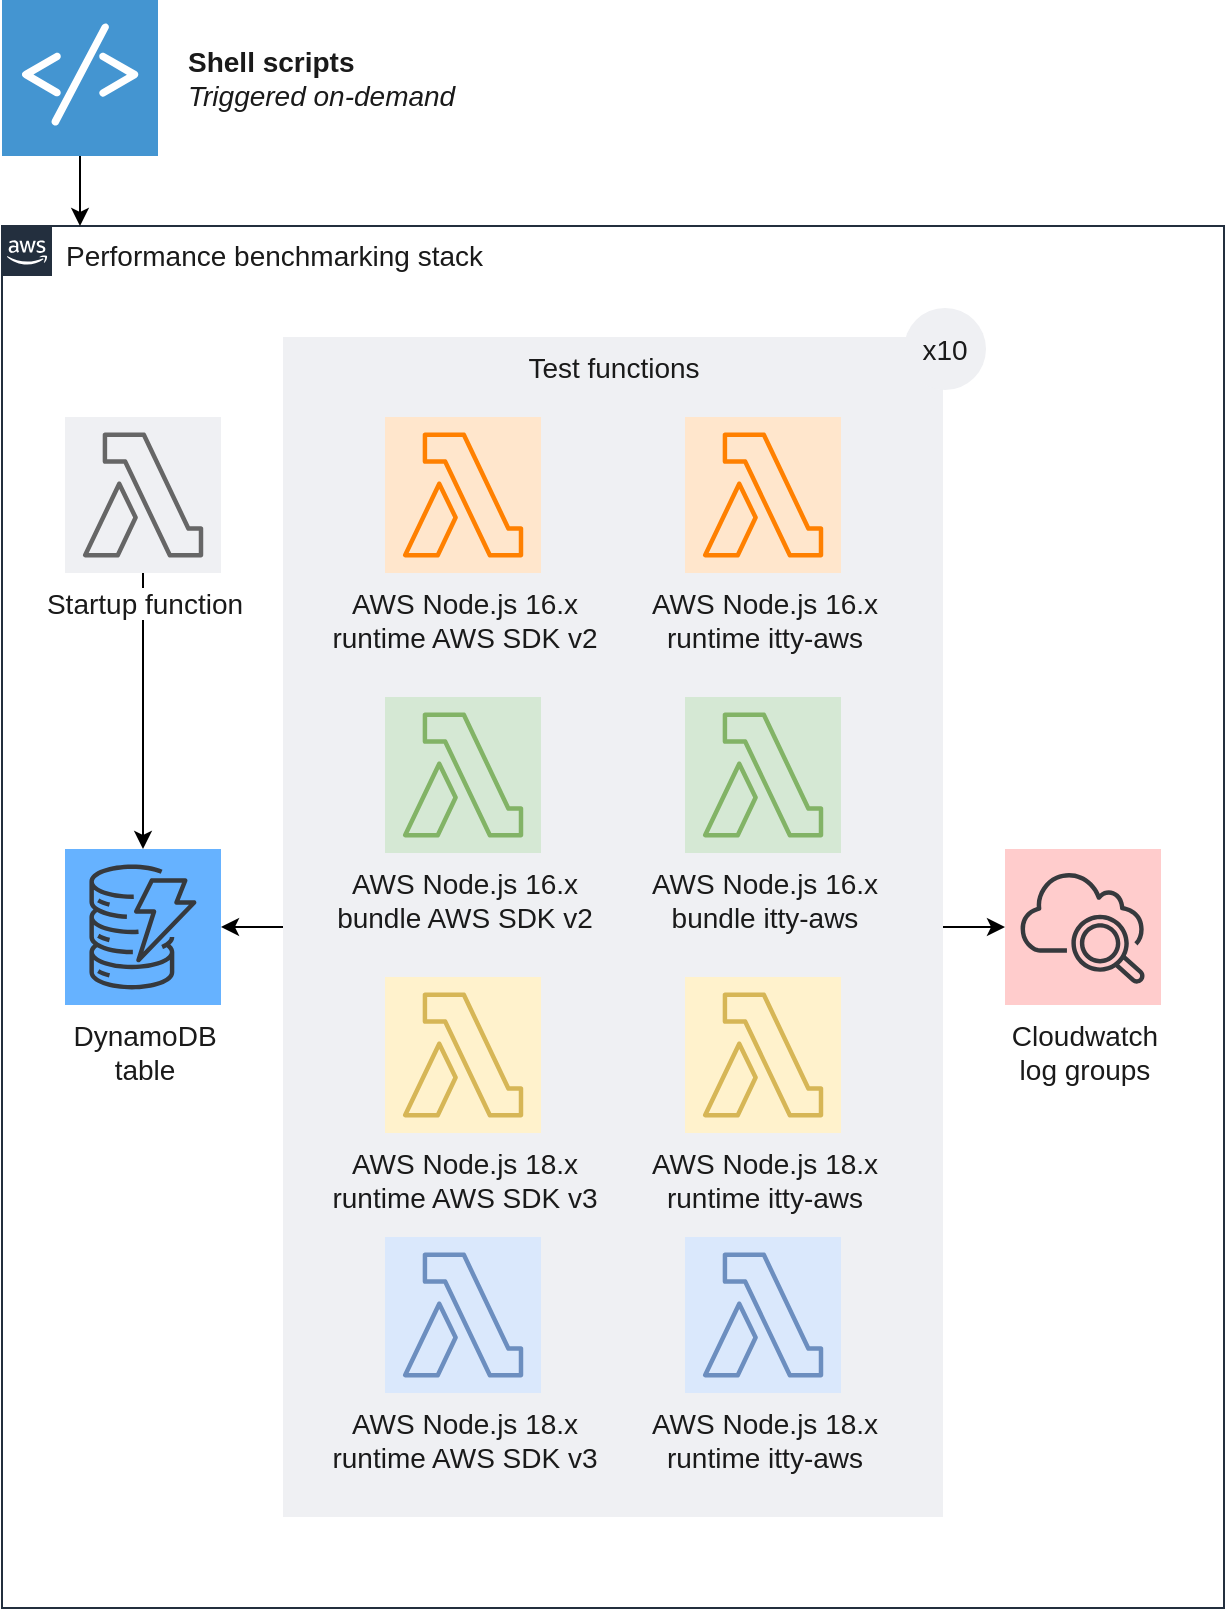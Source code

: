 <mxfile version="21.2.1" type="device">
  <diagram name="Page-1" id="Qb4si9DKm6sqV1uFfgCw">
    <mxGraphModel dx="1038" dy="608" grid="1" gridSize="10" guides="1" tooltips="1" connect="1" arrows="1" fold="1" page="1" pageScale="1" pageWidth="827" pageHeight="1169" math="0" shadow="0">
      <root>
        <mxCell id="0" />
        <mxCell id="1" parent="0" />
        <mxCell id="FsHsBDQIn4l1EdZyD_UW-1" value="Performance benchmarking stack" style="points=[[0,0],[0.25,0],[0.5,0],[0.75,0],[1,0],[1,0.25],[1,0.5],[1,0.75],[1,1],[0.75,1],[0.5,1],[0.25,1],[0,1],[0,0.75],[0,0.5],[0,0.25]];outlineConnect=0;gradientColor=none;html=1;whiteSpace=wrap;fontSize=14;fontStyle=0;container=1;pointerEvents=0;collapsible=0;recursiveResize=0;shape=mxgraph.aws4.group;grIcon=mxgraph.aws4.group_aws_cloud_alt;strokeColor=#232F3E;fillColor=none;verticalAlign=top;align=left;spacingLeft=30;fontColor=#1A1A1A;dashed=0;fontFamily=Helvetica;" parent="1" vertex="1">
          <mxGeometry x="109" y="149" width="611" height="691" as="geometry" />
        </mxCell>
        <mxCell id="FsHsBDQIn4l1EdZyD_UW-39" value="DynamoDB&lt;br style=&quot;font-size: 14px;&quot;&gt;table" style="sketch=0;points=[[0,0,0],[0.25,0,0],[0.5,0,0],[0.75,0,0],[1,0,0],[0,1,0],[0.25,1,0],[0.5,1,0],[0.75,1,0],[1,1,0],[0,0.25,0],[0,0.5,0],[0,0.75,0],[1,0.25,0],[1,0.5,0],[1,0.75,0]];outlineConnect=0;gradientDirection=north;fillColor=#66B2FF;strokeColor=#36393d;dashed=0;verticalLabelPosition=bottom;verticalAlign=top;align=center;html=1;fontSize=14;fontStyle=0;aspect=fixed;shape=mxgraph.aws4.resourceIcon;resIcon=mxgraph.aws4.dynamodb;fontColor=#1A1A1A;fontFamily=Helvetica;" parent="FsHsBDQIn4l1EdZyD_UW-1" vertex="1">
          <mxGeometry x="31.5" y="311.5" width="78" height="78" as="geometry" />
        </mxCell>
        <mxCell id="FsHsBDQIn4l1EdZyD_UW-37" value="Cloudwatch&lt;br style=&quot;font-size: 14px;&quot;&gt;log groups" style="sketch=0;points=[[0,0,0],[0.25,0,0],[0.5,0,0],[0.75,0,0],[1,0,0],[0,1,0],[0.25,1,0],[0.5,1,0],[0.75,1,0],[1,1,0],[0,0.25,0],[0,0.5,0],[0,0.75,0],[1,0.25,0],[1,0.5,0],[1,0.75,0]];points=[[0,0,0],[0.25,0,0],[0.5,0,0],[0.75,0,0],[1,0,0],[0,1,0],[0.25,1,0],[0.5,1,0],[0.75,1,0],[1,1,0],[0,0.25,0],[0,0.5,0],[0,0.75,0],[1,0.25,0],[1,0.5,0],[1,0.75,0]];outlineConnect=0;gradientDirection=north;fillColor=#ffcccc;strokeColor=#36393d;dashed=0;verticalLabelPosition=bottom;verticalAlign=top;align=center;html=1;fontSize=14;fontStyle=0;aspect=fixed;shape=mxgraph.aws4.resourceIcon;resIcon=mxgraph.aws4.cloudwatch_2;fontColor=#1A1A1A;fontFamily=Helvetica;" parent="FsHsBDQIn4l1EdZyD_UW-1" vertex="1">
          <mxGeometry x="501.5" y="311.5" width="78" height="78" as="geometry" />
        </mxCell>
        <mxCell id="GHo40EWA9UWkHOwxlpZK-27" style="edgeStyle=orthogonalEdgeStyle;rounded=0;orthogonalLoop=1;jettySize=auto;html=1;exitX=0;exitY=0.5;exitDx=0;exitDy=0;entryX=1;entryY=0.5;entryDx=0;entryDy=0;entryPerimeter=0;fontSize=14;fontColor=#1A1A1A;fontFamily=Helvetica;" parent="FsHsBDQIn4l1EdZyD_UW-1" source="GHo40EWA9UWkHOwxlpZK-15" target="FsHsBDQIn4l1EdZyD_UW-39" edge="1">
          <mxGeometry relative="1" as="geometry" />
        </mxCell>
        <mxCell id="GHo40EWA9UWkHOwxlpZK-28" style="edgeStyle=orthogonalEdgeStyle;rounded=0;orthogonalLoop=1;jettySize=auto;html=1;exitX=1;exitY=0.5;exitDx=0;exitDy=0;fontSize=14;fontColor=#1A1A1A;fontFamily=Helvetica;" parent="FsHsBDQIn4l1EdZyD_UW-1" source="GHo40EWA9UWkHOwxlpZK-15" target="FsHsBDQIn4l1EdZyD_UW-37" edge="1">
          <mxGeometry relative="1" as="geometry" />
        </mxCell>
        <mxCell id="GHo40EWA9UWkHOwxlpZK-15" value="Test functions" style="fillColor=#EFF0F3;strokeColor=none;dashed=0;verticalAlign=top;fontStyle=0;fontColor=#1A1A1A;whiteSpace=wrap;html=1;fontSize=14;fontFamily=Helvetica;" parent="FsHsBDQIn4l1EdZyD_UW-1" vertex="1">
          <mxGeometry x="140.5" y="55.5" width="330" height="590" as="geometry" />
        </mxCell>
        <mxCell id="GHo40EWA9UWkHOwxlpZK-16" value="AWS Node.js 16.x&lt;br style=&quot;font-size: 14px;&quot;&gt;runtime AWS SDK v2" style="sketch=0;points=[[0,0,0],[0.25,0,0],[0.5,0,0],[0.75,0,0],[1,0,0],[0,1,0],[0.25,1,0],[0.5,1,0],[0.75,1,0],[1,1,0],[0,0.25,0],[0,0.5,0],[0,0.75,0],[1,0.25,0],[1,0.5,0],[1,0.75,0]];outlineConnect=0;gradientDirection=north;fillColor=#ffe6cc;strokeColor=#FF8000;dashed=0;verticalLabelPosition=bottom;verticalAlign=top;align=center;html=1;fontSize=14;fontStyle=0;aspect=fixed;shape=mxgraph.aws4.resourceIcon;resIcon=mxgraph.aws4.lambda;fontColor=#1A1A1A;fontFamily=Helvetica;" parent="FsHsBDQIn4l1EdZyD_UW-1" vertex="1">
          <mxGeometry x="191.5" y="95.5" width="78" height="78" as="geometry" />
        </mxCell>
        <mxCell id="GHo40EWA9UWkHOwxlpZK-17" value="AWS Node.js 16.x&lt;br style=&quot;font-size: 14px;&quot;&gt;bundle AWS SDK v2" style="sketch=0;points=[[0,0,0],[0.25,0,0],[0.5,0,0],[0.75,0,0],[1,0,0],[0,1,0],[0.25,1,0],[0.5,1,0],[0.75,1,0],[1,1,0],[0,0.25,0],[0,0.5,0],[0,0.75,0],[1,0.25,0],[1,0.5,0],[1,0.75,0]];outlineConnect=0;gradientDirection=north;fillColor=#d5e8d4;strokeColor=#82b366;dashed=0;verticalLabelPosition=bottom;verticalAlign=top;align=center;html=1;fontSize=14;fontStyle=0;aspect=fixed;shape=mxgraph.aws4.resourceIcon;resIcon=mxgraph.aws4.lambda;fontColor=#1A1A1A;fontFamily=Helvetica;" parent="FsHsBDQIn4l1EdZyD_UW-1" vertex="1">
          <mxGeometry x="191.5" y="235.5" width="78" height="78" as="geometry" />
        </mxCell>
        <mxCell id="GHo40EWA9UWkHOwxlpZK-18" value="AWS Node.js 16.x&lt;br style=&quot;font-size: 14px;&quot;&gt;runtime itty-aws" style="sketch=0;points=[[0,0,0],[0.25,0,0],[0.5,0,0],[0.75,0,0],[1,0,0],[0,1,0],[0.25,1,0],[0.5,1,0],[0.75,1,0],[1,1,0],[0,0.25,0],[0,0.5,0],[0,0.75,0],[1,0.25,0],[1,0.5,0],[1,0.75,0]];outlineConnect=0;gradientDirection=north;fillColor=#ffe6cc;strokeColor=#FF8000;dashed=0;verticalLabelPosition=bottom;verticalAlign=top;align=center;html=1;fontSize=14;fontStyle=0;aspect=fixed;shape=mxgraph.aws4.resourceIcon;resIcon=mxgraph.aws4.lambda;fontColor=#1A1A1A;fontFamily=Helvetica;" parent="FsHsBDQIn4l1EdZyD_UW-1" vertex="1">
          <mxGeometry x="341.5" y="95.5" width="78" height="78" as="geometry" />
        </mxCell>
        <mxCell id="GHo40EWA9UWkHOwxlpZK-19" value="AWS Node.js 16.x&lt;br style=&quot;border-color: var(--border-color); font-size: 14px;&quot;&gt;bundle itty-aws" style="sketch=0;points=[[0,0,0],[0.25,0,0],[0.5,0,0],[0.75,0,0],[1,0,0],[0,1,0],[0.25,1,0],[0.5,1,0],[0.75,1,0],[1,1,0],[0,0.25,0],[0,0.5,0],[0,0.75,0],[1,0.25,0],[1,0.5,0],[1,0.75,0]];outlineConnect=0;gradientDirection=north;fillColor=#d5e8d4;strokeColor=#82b366;dashed=0;verticalLabelPosition=bottom;verticalAlign=top;align=center;html=1;fontSize=14;fontStyle=0;aspect=fixed;shape=mxgraph.aws4.resourceIcon;resIcon=mxgraph.aws4.lambda;fontColor=#1A1A1A;fontFamily=Helvetica;" parent="FsHsBDQIn4l1EdZyD_UW-1" vertex="1">
          <mxGeometry x="341.5" y="235.5" width="78" height="78" as="geometry" />
        </mxCell>
        <mxCell id="GHo40EWA9UWkHOwxlpZK-22" value="AWS Node.js 18.x&lt;br style=&quot;border-color: var(--border-color); font-size: 14px;&quot;&gt;&lt;span style=&quot;font-size: 14px;&quot;&gt;runtime AWS SDK v3&lt;/span&gt;" style="sketch=0;points=[[0,0,0],[0.25,0,0],[0.5,0,0],[0.75,0,0],[1,0,0],[0,1,0],[0.25,1,0],[0.5,1,0],[0.75,1,0],[1,1,0],[0,0.25,0],[0,0.5,0],[0,0.75,0],[1,0.25,0],[1,0.5,0],[1,0.75,0]];outlineConnect=0;gradientDirection=north;fillColor=#fff2cc;strokeColor=#d6b656;dashed=0;verticalLabelPosition=bottom;verticalAlign=top;align=center;html=1;fontSize=14;fontStyle=0;aspect=fixed;shape=mxgraph.aws4.resourceIcon;resIcon=mxgraph.aws4.lambda;fontColor=#1A1A1A;fontFamily=Helvetica;" parent="FsHsBDQIn4l1EdZyD_UW-1" vertex="1">
          <mxGeometry x="191.5" y="375.5" width="78" height="78" as="geometry" />
        </mxCell>
        <mxCell id="GHo40EWA9UWkHOwxlpZK-23" value="AWS Node.js 18.x&lt;br style=&quot;border-color: var(--border-color); font-size: 14px;&quot;&gt;&lt;span style=&quot;font-size: 14px;&quot;&gt;runtime itty-aws&lt;/span&gt;" style="sketch=0;points=[[0,0,0],[0.25,0,0],[0.5,0,0],[0.75,0,0],[1,0,0],[0,1,0],[0.25,1,0],[0.5,1,0],[0.75,1,0],[1,1,0],[0,0.25,0],[0,0.5,0],[0,0.75,0],[1,0.25,0],[1,0.5,0],[1,0.75,0]];outlineConnect=0;gradientDirection=north;fillColor=#fff2cc;strokeColor=#d6b656;dashed=0;verticalLabelPosition=bottom;verticalAlign=top;align=center;html=1;fontSize=14;fontStyle=0;aspect=fixed;shape=mxgraph.aws4.resourceIcon;resIcon=mxgraph.aws4.lambda;fontColor=#1A1A1A;fontFamily=Helvetica;" parent="FsHsBDQIn4l1EdZyD_UW-1" vertex="1">
          <mxGeometry x="341.5" y="375.5" width="78" height="78" as="geometry" />
        </mxCell>
        <mxCell id="GHo40EWA9UWkHOwxlpZK-24" value="AWS Node.js 18.x&lt;br style=&quot;border-color: var(--border-color); font-size: 14px;&quot;&gt;&lt;span style=&quot;font-size: 14px;&quot;&gt;runtime AWS SDK v3&lt;/span&gt;" style="sketch=0;points=[[0,0,0],[0.25,0,0],[0.5,0,0],[0.75,0,0],[1,0,0],[0,1,0],[0.25,1,0],[0.5,1,0],[0.75,1,0],[1,1,0],[0,0.25,0],[0,0.5,0],[0,0.75,0],[1,0.25,0],[1,0.5,0],[1,0.75,0]];outlineConnect=0;gradientDirection=north;fillColor=#dae8fc;strokeColor=#6c8ebf;dashed=0;verticalLabelPosition=bottom;verticalAlign=top;align=center;html=1;fontSize=14;fontStyle=0;aspect=fixed;shape=mxgraph.aws4.resourceIcon;resIcon=mxgraph.aws4.lambda;fontColor=#1A1A1A;fontFamily=Helvetica;" parent="FsHsBDQIn4l1EdZyD_UW-1" vertex="1">
          <mxGeometry x="191.5" y="505.5" width="78" height="78" as="geometry" />
        </mxCell>
        <mxCell id="GHo40EWA9UWkHOwxlpZK-25" value="AWS Node.js 18.x&lt;br style=&quot;border-color: var(--border-color); font-size: 14px;&quot;&gt;&lt;span style=&quot;font-size: 14px;&quot;&gt;runtime itty-aws&lt;/span&gt;" style="sketch=0;points=[[0,0,0],[0.25,0,0],[0.5,0,0],[0.75,0,0],[1,0,0],[0,1,0],[0.25,1,0],[0.5,1,0],[0.75,1,0],[1,1,0],[0,0.25,0],[0,0.5,0],[0,0.75,0],[1,0.25,0],[1,0.5,0],[1,0.75,0]];outlineConnect=0;gradientDirection=north;fillColor=#dae8fc;strokeColor=#6c8ebf;dashed=0;verticalLabelPosition=bottom;verticalAlign=top;align=center;html=1;fontSize=14;fontStyle=0;aspect=fixed;shape=mxgraph.aws4.resourceIcon;resIcon=mxgraph.aws4.lambda;fontColor=#1A1A1A;fontFamily=Helvetica;" parent="FsHsBDQIn4l1EdZyD_UW-1" vertex="1">
          <mxGeometry x="341.5" y="505.5" width="78" height="78" as="geometry" />
        </mxCell>
        <mxCell id="82OeTMQ5-aNFEZaHw4Uo-15" value="x10" style="ellipse;whiteSpace=wrap;html=1;aspect=fixed;fontSize=14;fillColor=#eff0f3;strokeColor=none;fontColor=#1A1A1A;fontFamily=Helvetica;" parent="FsHsBDQIn4l1EdZyD_UW-1" vertex="1">
          <mxGeometry x="451" y="41" width="41" height="41" as="geometry" />
        </mxCell>
        <mxCell id="GHo40EWA9UWkHOwxlpZK-30" style="edgeStyle=orthogonalEdgeStyle;rounded=0;orthogonalLoop=1;jettySize=auto;html=1;exitX=0.5;exitY=1;exitDx=0;exitDy=0;exitPerimeter=0;fontSize=14;fontColor=#1A1A1A;fontFamily=Helvetica;" parent="FsHsBDQIn4l1EdZyD_UW-1" source="GHo40EWA9UWkHOwxlpZK-29" target="FsHsBDQIn4l1EdZyD_UW-39" edge="1">
          <mxGeometry relative="1" as="geometry" />
        </mxCell>
        <mxCell id="GHo40EWA9UWkHOwxlpZK-29" value="&lt;span style=&quot;background-color: rgb(255, 255, 255); font-size: 14px;&quot;&gt;Startup function&lt;/span&gt;" style="sketch=0;points=[[0,0,0],[0.25,0,0],[0.5,0,0],[0.75,0,0],[1,0,0],[0,1,0],[0.25,1,0],[0.5,1,0],[0.75,1,0],[1,1,0],[0,0.25,0],[0,0.5,0],[0,0.75,0],[1,0.25,0],[1,0.5,0],[1,0.75,0]];outlineConnect=0;fontColor=#1A1A1A;gradientDirection=north;fillColor=#eff0f3;strokeColor=#666666;dashed=0;verticalLabelPosition=bottom;verticalAlign=top;align=center;html=1;fontSize=14;fontStyle=0;aspect=fixed;shape=mxgraph.aws4.resourceIcon;resIcon=mxgraph.aws4.lambda;fontFamily=Helvetica;" parent="FsHsBDQIn4l1EdZyD_UW-1" vertex="1">
          <mxGeometry x="31.5" y="95.5" width="78" height="78" as="geometry" />
        </mxCell>
        <mxCell id="FsHsBDQIn4l1EdZyD_UW-35" value="" style="rounded=0;orthogonalLoop=1;jettySize=auto;html=1;align=left;fontSize=14;fontColor=#1A1A1A;fontFamily=Helvetica;" parent="1" source="FsHsBDQIn4l1EdZyD_UW-11" edge="1">
          <mxGeometry x="-0.077" y="-20" relative="1" as="geometry">
            <mxPoint x="148" y="149" as="targetPoint" />
            <mxPoint y="1" as="offset" />
          </mxGeometry>
        </mxCell>
        <mxCell id="FsHsBDQIn4l1EdZyD_UW-11" value="" style="shadow=0;dashed=0;html=1;strokeColor=none;fillColor=#4495D1;labelPosition=center;verticalLabelPosition=bottom;verticalAlign=top;align=left;outlineConnect=0;shape=mxgraph.veeam.script;spacingLeft=-47;aspect=fixed;fontSize=14;fontColor=#1A1A1A;fontFamily=Helvetica;" parent="1" vertex="1">
          <mxGeometry x="109" y="36" width="78" height="78" as="geometry" />
        </mxCell>
        <mxCell id="FsHsBDQIn4l1EdZyD_UW-36" value="&lt;b style=&quot;border-color: var(--border-color); font-size: 14px;&quot;&gt;Shell scripts&lt;br style=&quot;border-color: var(--border-color); font-size: 14px;&quot;&gt;&lt;/b&gt;&lt;i style=&quot;font-size: 14px;&quot;&gt;Triggered on-demand&lt;/i&gt;" style="text;html=1;align=left;verticalAlign=middle;resizable=0;points=[];autosize=1;strokeColor=none;fillColor=none;fontSize=14;fontColor=#1A1A1A;fontFamily=Helvetica;" parent="1" vertex="1">
          <mxGeometry x="200" y="50" width="160" height="50" as="geometry" />
        </mxCell>
      </root>
    </mxGraphModel>
  </diagram>
</mxfile>
